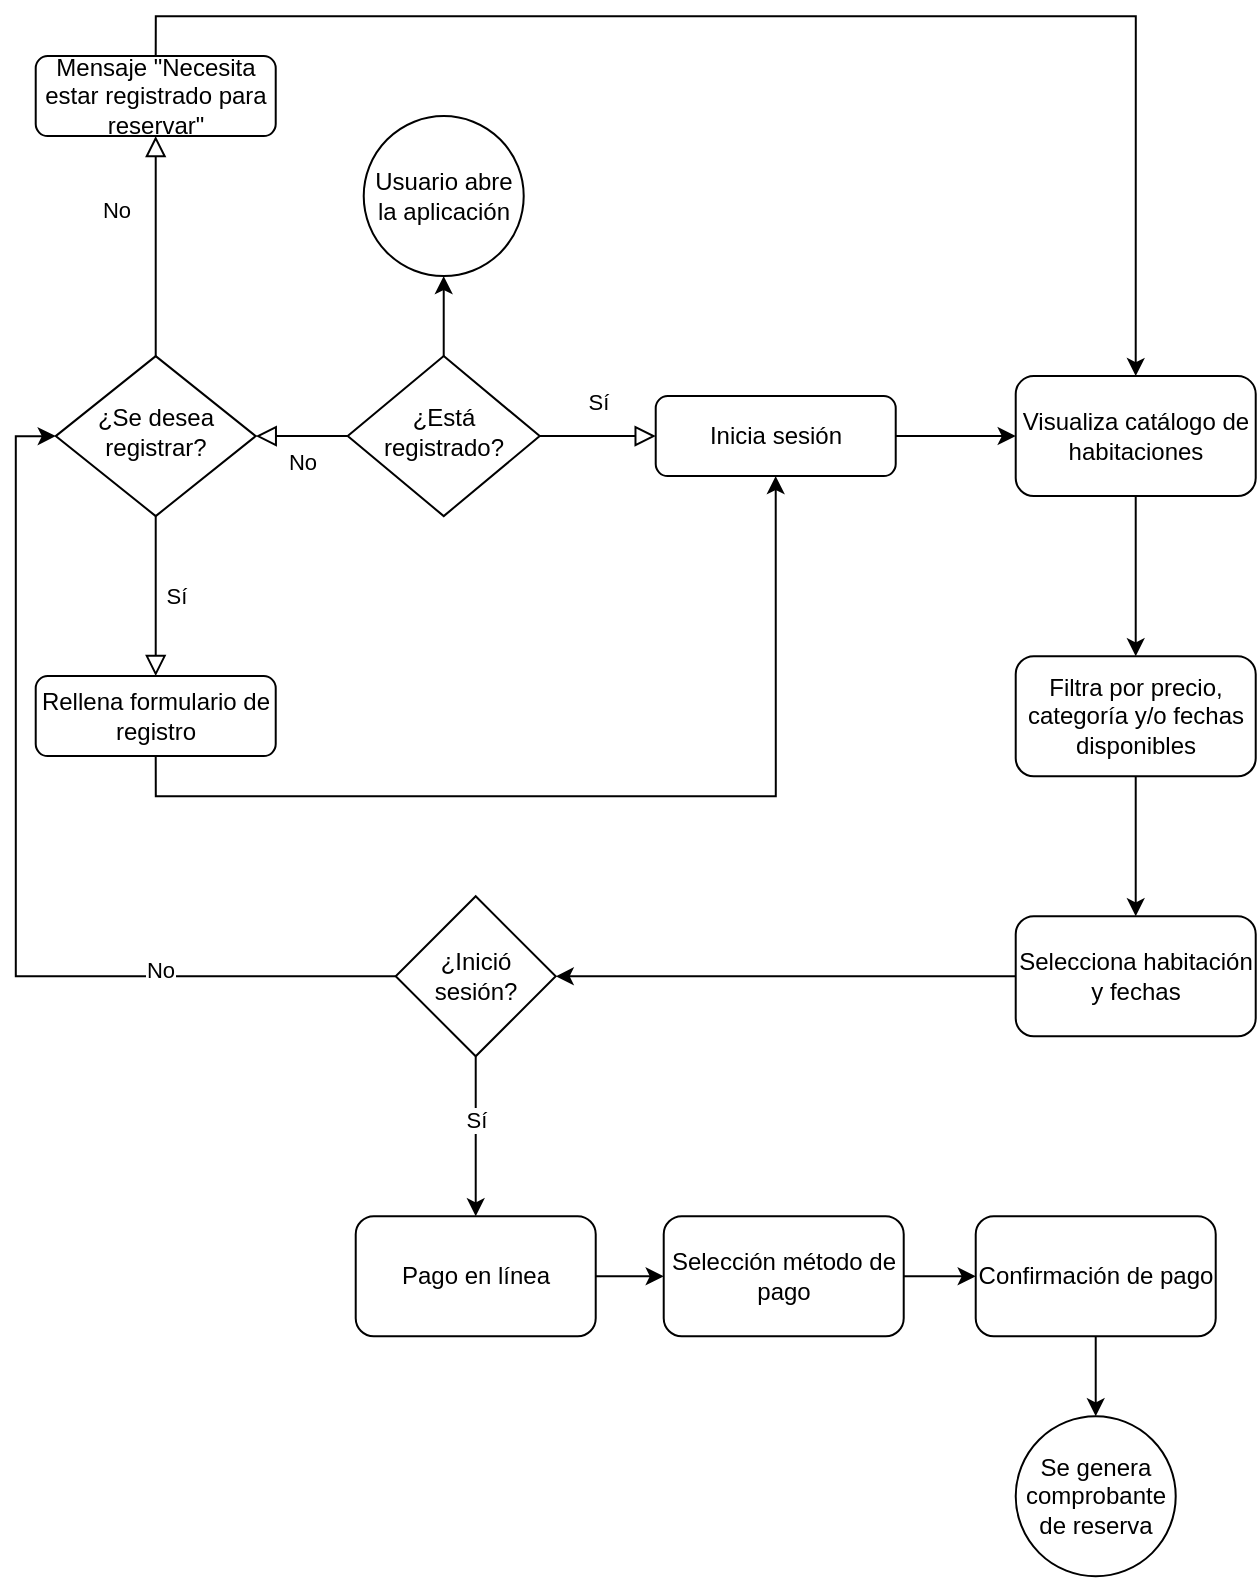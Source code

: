 <mxfile version="28.2.1">
  <diagram id="C5RBs43oDa-KdzZeNtuy" name="Page-1">
    <mxGraphModel dx="969" dy="517" grid="1" gridSize="10" guides="1" tooltips="1" connect="1" arrows="1" fold="1" page="1" pageScale="1" pageWidth="827" pageHeight="1169" math="0" shadow="0">
      <root>
        <mxCell id="WIyWlLk6GJQsqaUBKTNV-0" />
        <mxCell id="WIyWlLk6GJQsqaUBKTNV-1" parent="WIyWlLk6GJQsqaUBKTNV-0" />
        <mxCell id="WIyWlLk6GJQsqaUBKTNV-4" value="No&lt;div&gt;&lt;br&gt;&lt;/div&gt;" style="rounded=0;html=1;jettySize=auto;orthogonalLoop=1;fontSize=11;endArrow=block;endFill=0;endSize=8;strokeWidth=1;shadow=0;labelBackgroundColor=none;edgeStyle=orthogonalEdgeStyle;" parent="WIyWlLk6GJQsqaUBKTNV-1" source="WIyWlLk6GJQsqaUBKTNV-6" target="WIyWlLk6GJQsqaUBKTNV-10" edge="1">
          <mxGeometry y="20" relative="1" as="geometry">
            <mxPoint as="offset" />
          </mxGeometry>
        </mxCell>
        <mxCell id="WIyWlLk6GJQsqaUBKTNV-5" value="Sí&lt;div&gt;&lt;br&gt;&lt;/div&gt;" style="edgeStyle=orthogonalEdgeStyle;rounded=0;html=1;jettySize=auto;orthogonalLoop=1;fontSize=11;endArrow=block;endFill=0;endSize=8;strokeWidth=1;shadow=0;labelBackgroundColor=none;" parent="WIyWlLk6GJQsqaUBKTNV-1" source="WIyWlLk6GJQsqaUBKTNV-6" target="WIyWlLk6GJQsqaUBKTNV-7" edge="1">
          <mxGeometry y="10" relative="1" as="geometry">
            <mxPoint as="offset" />
          </mxGeometry>
        </mxCell>
        <mxCell id="Jf3yspTnxB99qsEwZ898-5" style="edgeStyle=orthogonalEdgeStyle;rounded=0;orthogonalLoop=1;jettySize=auto;html=1;exitX=0.5;exitY=0;exitDx=0;exitDy=0;" edge="1" parent="WIyWlLk6GJQsqaUBKTNV-1" source="WIyWlLk6GJQsqaUBKTNV-6" target="Jf3yspTnxB99qsEwZ898-2">
          <mxGeometry relative="1" as="geometry" />
        </mxCell>
        <mxCell id="WIyWlLk6GJQsqaUBKTNV-6" value="¿Está registrado?" style="rhombus;whiteSpace=wrap;html=1;shadow=0;fontFamily=Helvetica;fontSize=12;align=center;strokeWidth=1;spacing=6;spacingTop=-4;" parent="WIyWlLk6GJQsqaUBKTNV-1" vertex="1">
          <mxGeometry x="269.86" y="350.05" width="96" height="80" as="geometry" />
        </mxCell>
        <mxCell id="Jf3yspTnxB99qsEwZ898-1" value="" style="edgeStyle=orthogonalEdgeStyle;rounded=0;orthogonalLoop=1;jettySize=auto;html=1;entryX=0;entryY=0.5;entryDx=0;entryDy=0;" edge="1" parent="WIyWlLk6GJQsqaUBKTNV-1" source="WIyWlLk6GJQsqaUBKTNV-7" target="Jf3yspTnxB99qsEwZ898-0">
          <mxGeometry relative="1" as="geometry">
            <mxPoint x="583.86" y="390.05" as="targetPoint" />
          </mxGeometry>
        </mxCell>
        <mxCell id="WIyWlLk6GJQsqaUBKTNV-7" value="Inicia sesión" style="rounded=1;whiteSpace=wrap;html=1;fontSize=12;glass=0;strokeWidth=1;shadow=0;" parent="WIyWlLk6GJQsqaUBKTNV-1" vertex="1">
          <mxGeometry x="423.86" y="370.05" width="120" height="40" as="geometry" />
        </mxCell>
        <mxCell id="WIyWlLk6GJQsqaUBKTNV-8" value="No" style="rounded=0;html=1;jettySize=auto;orthogonalLoop=1;fontSize=11;endArrow=block;endFill=0;endSize=8;strokeWidth=1;shadow=0;labelBackgroundColor=none;edgeStyle=orthogonalEdgeStyle;" parent="WIyWlLk6GJQsqaUBKTNV-1" source="WIyWlLk6GJQsqaUBKTNV-10" target="WIyWlLk6GJQsqaUBKTNV-11" edge="1">
          <mxGeometry x="0.333" y="20" relative="1" as="geometry">
            <mxPoint as="offset" />
          </mxGeometry>
        </mxCell>
        <mxCell id="WIyWlLk6GJQsqaUBKTNV-9" value="Sí" style="edgeStyle=orthogonalEdgeStyle;rounded=0;html=1;jettySize=auto;orthogonalLoop=1;fontSize=11;endArrow=block;endFill=0;endSize=8;strokeWidth=1;shadow=0;labelBackgroundColor=none;" parent="WIyWlLk6GJQsqaUBKTNV-1" source="WIyWlLk6GJQsqaUBKTNV-10" target="WIyWlLk6GJQsqaUBKTNV-12" edge="1">
          <mxGeometry y="10" relative="1" as="geometry">
            <mxPoint as="offset" />
          </mxGeometry>
        </mxCell>
        <mxCell id="WIyWlLk6GJQsqaUBKTNV-10" value="¿Se desea registrar?" style="rhombus;whiteSpace=wrap;html=1;shadow=0;fontFamily=Helvetica;fontSize=12;align=center;strokeWidth=1;spacing=6;spacingTop=-4;" parent="WIyWlLk6GJQsqaUBKTNV-1" vertex="1">
          <mxGeometry x="123.86" y="350.05" width="100" height="80" as="geometry" />
        </mxCell>
        <mxCell id="Jf3yspTnxB99qsEwZ898-7" style="edgeStyle=orthogonalEdgeStyle;rounded=0;orthogonalLoop=1;jettySize=auto;html=1;exitX=0.5;exitY=0;exitDx=0;exitDy=0;entryX=0.5;entryY=0;entryDx=0;entryDy=0;" edge="1" parent="WIyWlLk6GJQsqaUBKTNV-1" source="WIyWlLk6GJQsqaUBKTNV-11" target="Jf3yspTnxB99qsEwZ898-0">
          <mxGeometry relative="1" as="geometry">
            <mxPoint x="643.951" y="360.05" as="targetPoint" />
          </mxGeometry>
        </mxCell>
        <mxCell id="WIyWlLk6GJQsqaUBKTNV-11" value="Mensaje &quot;Necesita estar registrado para reservar&quot;" style="rounded=1;whiteSpace=wrap;html=1;fontSize=12;glass=0;strokeWidth=1;shadow=0;" parent="WIyWlLk6GJQsqaUBKTNV-1" vertex="1">
          <mxGeometry x="113.86" y="200.05" width="120" height="40" as="geometry" />
        </mxCell>
        <mxCell id="Jf3yspTnxB99qsEwZ898-6" style="edgeStyle=orthogonalEdgeStyle;rounded=0;orthogonalLoop=1;jettySize=auto;html=1;exitX=0.5;exitY=1;exitDx=0;exitDy=0;entryX=0.5;entryY=1;entryDx=0;entryDy=0;" edge="1" parent="WIyWlLk6GJQsqaUBKTNV-1" source="WIyWlLk6GJQsqaUBKTNV-12" target="WIyWlLk6GJQsqaUBKTNV-7">
          <mxGeometry relative="1" as="geometry" />
        </mxCell>
        <mxCell id="WIyWlLk6GJQsqaUBKTNV-12" value="Rellena formulario de registro" style="rounded=1;whiteSpace=wrap;html=1;fontSize=12;glass=0;strokeWidth=1;shadow=0;" parent="WIyWlLk6GJQsqaUBKTNV-1" vertex="1">
          <mxGeometry x="113.86" y="510.05" width="120" height="40" as="geometry" />
        </mxCell>
        <mxCell id="Jf3yspTnxB99qsEwZ898-4" value="" style="edgeStyle=orthogonalEdgeStyle;rounded=0;orthogonalLoop=1;jettySize=auto;html=1;exitX=0.5;exitY=1;exitDx=0;exitDy=0;entryX=0.5;entryY=0;entryDx=0;entryDy=0;" edge="1" parent="WIyWlLk6GJQsqaUBKTNV-1" source="Jf3yspTnxB99qsEwZ898-0" target="Jf3yspTnxB99qsEwZ898-3">
          <mxGeometry relative="1" as="geometry">
            <mxPoint x="552.95" y="430.14" as="sourcePoint" />
            <mxPoint x="552.95" y="500.14" as="targetPoint" />
          </mxGeometry>
        </mxCell>
        <mxCell id="Jf3yspTnxB99qsEwZ898-0" value="Visualiza catálogo de habitaciones" style="rounded=1;whiteSpace=wrap;html=1;glass=0;strokeWidth=1;shadow=0;" vertex="1" parent="WIyWlLk6GJQsqaUBKTNV-1">
          <mxGeometry x="603.86" y="360.05" width="120" height="60" as="geometry" />
        </mxCell>
        <mxCell id="Jf3yspTnxB99qsEwZ898-2" value="Usuario abre la aplicación" style="ellipse;whiteSpace=wrap;html=1;" vertex="1" parent="WIyWlLk6GJQsqaUBKTNV-1">
          <mxGeometry x="277.86" y="230.05" width="80" height="80" as="geometry" />
        </mxCell>
        <mxCell id="Jf3yspTnxB99qsEwZ898-9" value="" style="edgeStyle=orthogonalEdgeStyle;rounded=0;orthogonalLoop=1;jettySize=auto;html=1;exitX=0.5;exitY=1;exitDx=0;exitDy=0;entryX=0.5;entryY=0;entryDx=0;entryDy=0;" edge="1" parent="WIyWlLk6GJQsqaUBKTNV-1" source="Jf3yspTnxB99qsEwZ898-3" target="Jf3yspTnxB99qsEwZ898-8">
          <mxGeometry relative="1" as="geometry">
            <mxPoint x="553.86" y="550.05" as="sourcePoint" />
            <mxPoint x="553.86" y="620.05" as="targetPoint" />
          </mxGeometry>
        </mxCell>
        <mxCell id="Jf3yspTnxB99qsEwZ898-3" value="Filtra por precio, categoría y/o fechas disponibles" style="whiteSpace=wrap;html=1;rounded=1;glass=0;strokeWidth=1;shadow=0;" vertex="1" parent="WIyWlLk6GJQsqaUBKTNV-1">
          <mxGeometry x="603.86" y="500.14" width="120" height="60" as="geometry" />
        </mxCell>
        <mxCell id="Jf3yspTnxB99qsEwZ898-11" value="" style="edgeStyle=orthogonalEdgeStyle;rounded=0;orthogonalLoop=1;jettySize=auto;html=1;exitX=0;exitY=0.5;exitDx=0;exitDy=0;entryX=1;entryY=0.5;entryDx=0;entryDy=0;" edge="1" parent="WIyWlLk6GJQsqaUBKTNV-1" source="Jf3yspTnxB99qsEwZ898-8" target="Jf3yspTnxB99qsEwZ898-13">
          <mxGeometry relative="1" as="geometry">
            <mxPoint x="553.86" y="680.05" as="sourcePoint" />
            <mxPoint x="663.86" y="740.14" as="targetPoint" />
          </mxGeometry>
        </mxCell>
        <mxCell id="Jf3yspTnxB99qsEwZ898-18" style="edgeStyle=orthogonalEdgeStyle;rounded=0;orthogonalLoop=1;jettySize=auto;html=1;exitX=0.5;exitY=1;exitDx=0;exitDy=0;" edge="1" parent="WIyWlLk6GJQsqaUBKTNV-1" source="Jf3yspTnxB99qsEwZ898-8">
          <mxGeometry relative="1" as="geometry">
            <mxPoint x="664.331" y="690.199" as="targetPoint" />
          </mxGeometry>
        </mxCell>
        <mxCell id="Jf3yspTnxB99qsEwZ898-8" value="Selecciona habitación y fechas" style="whiteSpace=wrap;html=1;rounded=1;glass=0;strokeWidth=1;shadow=0;" vertex="1" parent="WIyWlLk6GJQsqaUBKTNV-1">
          <mxGeometry x="603.86" y="630.14" width="120" height="60" as="geometry" />
        </mxCell>
        <mxCell id="Jf3yspTnxB99qsEwZ898-22" style="edgeStyle=orthogonalEdgeStyle;rounded=0;orthogonalLoop=1;jettySize=auto;html=1;exitX=1;exitY=0.5;exitDx=0;exitDy=0;entryX=0;entryY=0.5;entryDx=0;entryDy=0;" edge="1" parent="WIyWlLk6GJQsqaUBKTNV-1" source="Jf3yspTnxB99qsEwZ898-12" target="Jf3yspTnxB99qsEwZ898-24">
          <mxGeometry relative="1" as="geometry">
            <mxPoint x="453.86" y="810.199" as="targetPoint" />
          </mxGeometry>
        </mxCell>
        <mxCell id="Jf3yspTnxB99qsEwZ898-12" value="Pago en línea" style="rounded=1;whiteSpace=wrap;html=1;" vertex="1" parent="WIyWlLk6GJQsqaUBKTNV-1">
          <mxGeometry x="273.86" y="780.14" width="120" height="60" as="geometry" />
        </mxCell>
        <mxCell id="Jf3yspTnxB99qsEwZ898-17" style="edgeStyle=orthogonalEdgeStyle;rounded=0;orthogonalLoop=1;jettySize=auto;html=1;exitX=0;exitY=0.5;exitDx=0;exitDy=0;entryX=0;entryY=0.5;entryDx=0;entryDy=0;" edge="1" parent="WIyWlLk6GJQsqaUBKTNV-1" source="Jf3yspTnxB99qsEwZ898-13" target="WIyWlLk6GJQsqaUBKTNV-10">
          <mxGeometry relative="1" as="geometry" />
        </mxCell>
        <mxCell id="Jf3yspTnxB99qsEwZ898-19" value="No&lt;div&gt;&lt;br&gt;&lt;/div&gt;" style="edgeLabel;html=1;align=center;verticalAlign=middle;resizable=0;points=[];" vertex="1" connectable="0" parent="Jf3yspTnxB99qsEwZ898-17">
          <mxGeometry x="-0.509" y="4" relative="1" as="geometry">
            <mxPoint as="offset" />
          </mxGeometry>
        </mxCell>
        <mxCell id="Jf3yspTnxB99qsEwZ898-20" style="edgeStyle=orthogonalEdgeStyle;rounded=0;orthogonalLoop=1;jettySize=auto;html=1;exitX=0.5;exitY=1;exitDx=0;exitDy=0;entryX=0.5;entryY=0;entryDx=0;entryDy=0;" edge="1" parent="WIyWlLk6GJQsqaUBKTNV-1" source="Jf3yspTnxB99qsEwZ898-13" target="Jf3yspTnxB99qsEwZ898-12">
          <mxGeometry relative="1" as="geometry" />
        </mxCell>
        <mxCell id="Jf3yspTnxB99qsEwZ898-21" value="Sí" style="edgeLabel;html=1;align=center;verticalAlign=middle;resizable=0;points=[];" vertex="1" connectable="0" parent="Jf3yspTnxB99qsEwZ898-20">
          <mxGeometry x="-0.408" y="1" relative="1" as="geometry">
            <mxPoint x="-1" y="8" as="offset" />
          </mxGeometry>
        </mxCell>
        <mxCell id="Jf3yspTnxB99qsEwZ898-13" value="¿Inició sesión?" style="rhombus;whiteSpace=wrap;html=1;" vertex="1" parent="WIyWlLk6GJQsqaUBKTNV-1">
          <mxGeometry x="293.86" y="620.14" width="80" height="80" as="geometry" />
        </mxCell>
        <mxCell id="Jf3yspTnxB99qsEwZ898-29" style="edgeStyle=orthogonalEdgeStyle;rounded=0;orthogonalLoop=1;jettySize=auto;html=1;exitX=1;exitY=0.5;exitDx=0;exitDy=0;entryX=0;entryY=0.5;entryDx=0;entryDy=0;" edge="1" parent="WIyWlLk6GJQsqaUBKTNV-1" source="Jf3yspTnxB99qsEwZ898-24" target="Jf3yspTnxB99qsEwZ898-28">
          <mxGeometry relative="1" as="geometry" />
        </mxCell>
        <mxCell id="Jf3yspTnxB99qsEwZ898-24" value="Selección método de pago" style="rounded=1;whiteSpace=wrap;html=1;" vertex="1" parent="WIyWlLk6GJQsqaUBKTNV-1">
          <mxGeometry x="427.86" y="780.14" width="120" height="60" as="geometry" />
        </mxCell>
        <mxCell id="Jf3yspTnxB99qsEwZ898-31" style="edgeStyle=orthogonalEdgeStyle;rounded=0;orthogonalLoop=1;jettySize=auto;html=1;exitX=0.5;exitY=1;exitDx=0;exitDy=0;" edge="1" parent="WIyWlLk6GJQsqaUBKTNV-1" source="Jf3yspTnxB99qsEwZ898-28" target="Jf3yspTnxB99qsEwZ898-30">
          <mxGeometry relative="1" as="geometry" />
        </mxCell>
        <mxCell id="Jf3yspTnxB99qsEwZ898-28" value="Confirmación de pago" style="rounded=1;whiteSpace=wrap;html=1;" vertex="1" parent="WIyWlLk6GJQsqaUBKTNV-1">
          <mxGeometry x="583.86" y="780.14" width="120" height="60" as="geometry" />
        </mxCell>
        <mxCell id="Jf3yspTnxB99qsEwZ898-30" value="Se genera comprobante de reserva" style="ellipse;whiteSpace=wrap;html=1;aspect=fixed;" vertex="1" parent="WIyWlLk6GJQsqaUBKTNV-1">
          <mxGeometry x="603.86" y="880.14" width="80" height="80" as="geometry" />
        </mxCell>
      </root>
    </mxGraphModel>
  </diagram>
</mxfile>
